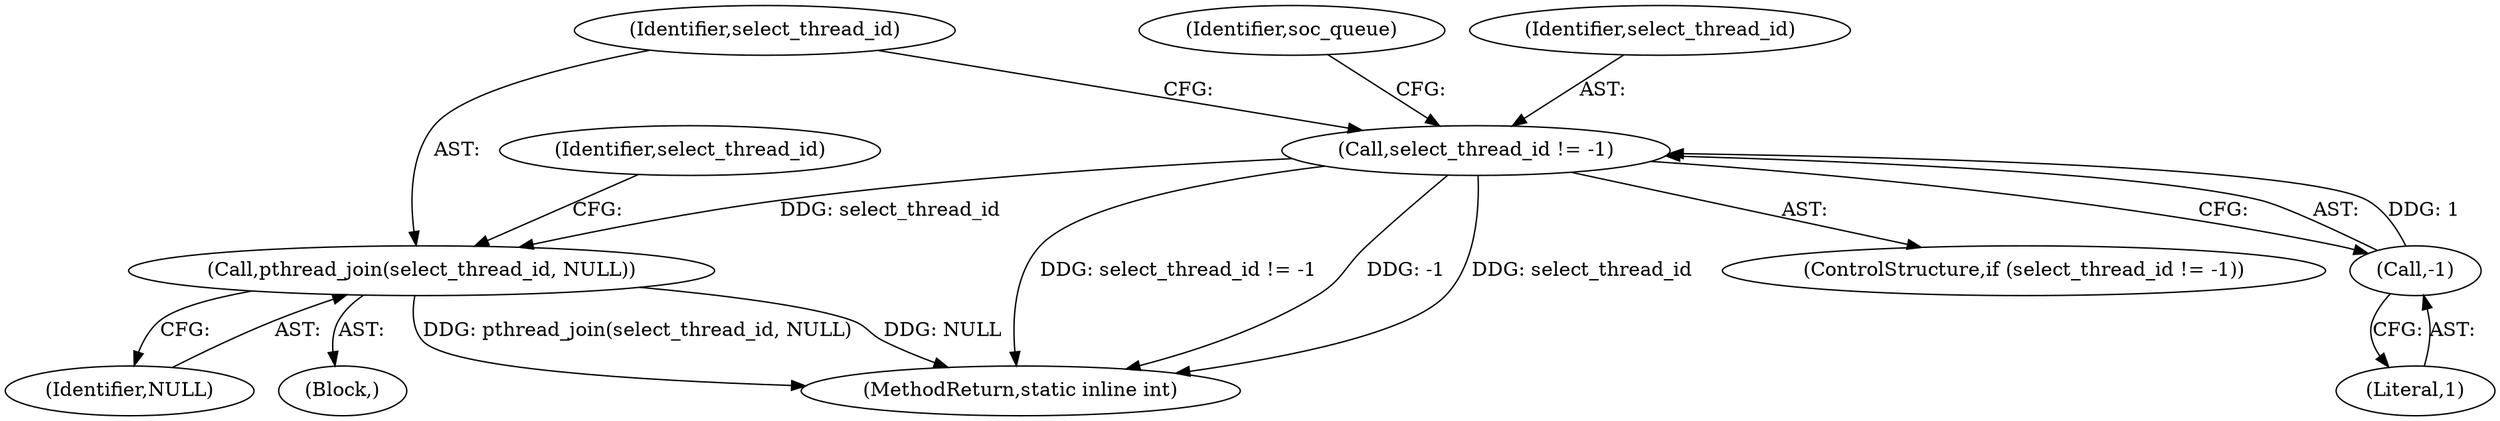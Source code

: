 digraph "0_Android_472271b153c5dc53c28beac55480a8d8434b2d5c_16@API" {
"1000130" [label="(Call,select_thread_id != -1)"];
"1000132" [label="(Call,-1)"];
"1000135" [label="(Call,pthread_join(select_thread_id, NULL))"];
"1000137" [label="(Identifier,NULL)"];
"1000143" [label="(Identifier,soc_queue)"];
"1000134" [label="(Block,)"];
"1000136" [label="(Identifier,select_thread_id)"];
"1000131" [label="(Identifier,select_thread_id)"];
"1000132" [label="(Call,-1)"];
"1000146" [label="(MethodReturn,static inline int)"];
"1000135" [label="(Call,pthread_join(select_thread_id, NULL))"];
"1000139" [label="(Identifier,select_thread_id)"];
"1000129" [label="(ControlStructure,if (select_thread_id != -1))"];
"1000133" [label="(Literal,1)"];
"1000130" [label="(Call,select_thread_id != -1)"];
"1000130" -> "1000129"  [label="AST: "];
"1000130" -> "1000132"  [label="CFG: "];
"1000131" -> "1000130"  [label="AST: "];
"1000132" -> "1000130"  [label="AST: "];
"1000136" -> "1000130"  [label="CFG: "];
"1000143" -> "1000130"  [label="CFG: "];
"1000130" -> "1000146"  [label="DDG: select_thread_id != -1"];
"1000130" -> "1000146"  [label="DDG: -1"];
"1000130" -> "1000146"  [label="DDG: select_thread_id"];
"1000132" -> "1000130"  [label="DDG: 1"];
"1000130" -> "1000135"  [label="DDG: select_thread_id"];
"1000132" -> "1000133"  [label="CFG: "];
"1000133" -> "1000132"  [label="AST: "];
"1000135" -> "1000134"  [label="AST: "];
"1000135" -> "1000137"  [label="CFG: "];
"1000136" -> "1000135"  [label="AST: "];
"1000137" -> "1000135"  [label="AST: "];
"1000139" -> "1000135"  [label="CFG: "];
"1000135" -> "1000146"  [label="DDG: pthread_join(select_thread_id, NULL)"];
"1000135" -> "1000146"  [label="DDG: NULL"];
}
